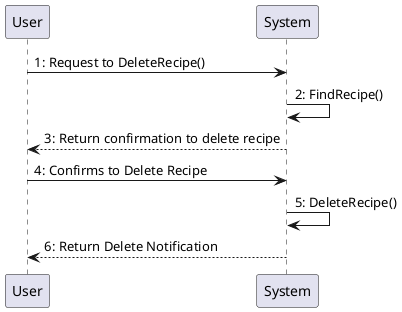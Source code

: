 @startuml
       User -> System: 1: Request to DeleteRecipe()
       System -> System: 2: FindRecipe()
       System --> User: 3: Return confirmation to delete recipe

       User -> System: 4: Confirms to Delete Recipe
       System -> System: 5: DeleteRecipe()
       System --> User: 6: Return Delete Notification

       @enduml